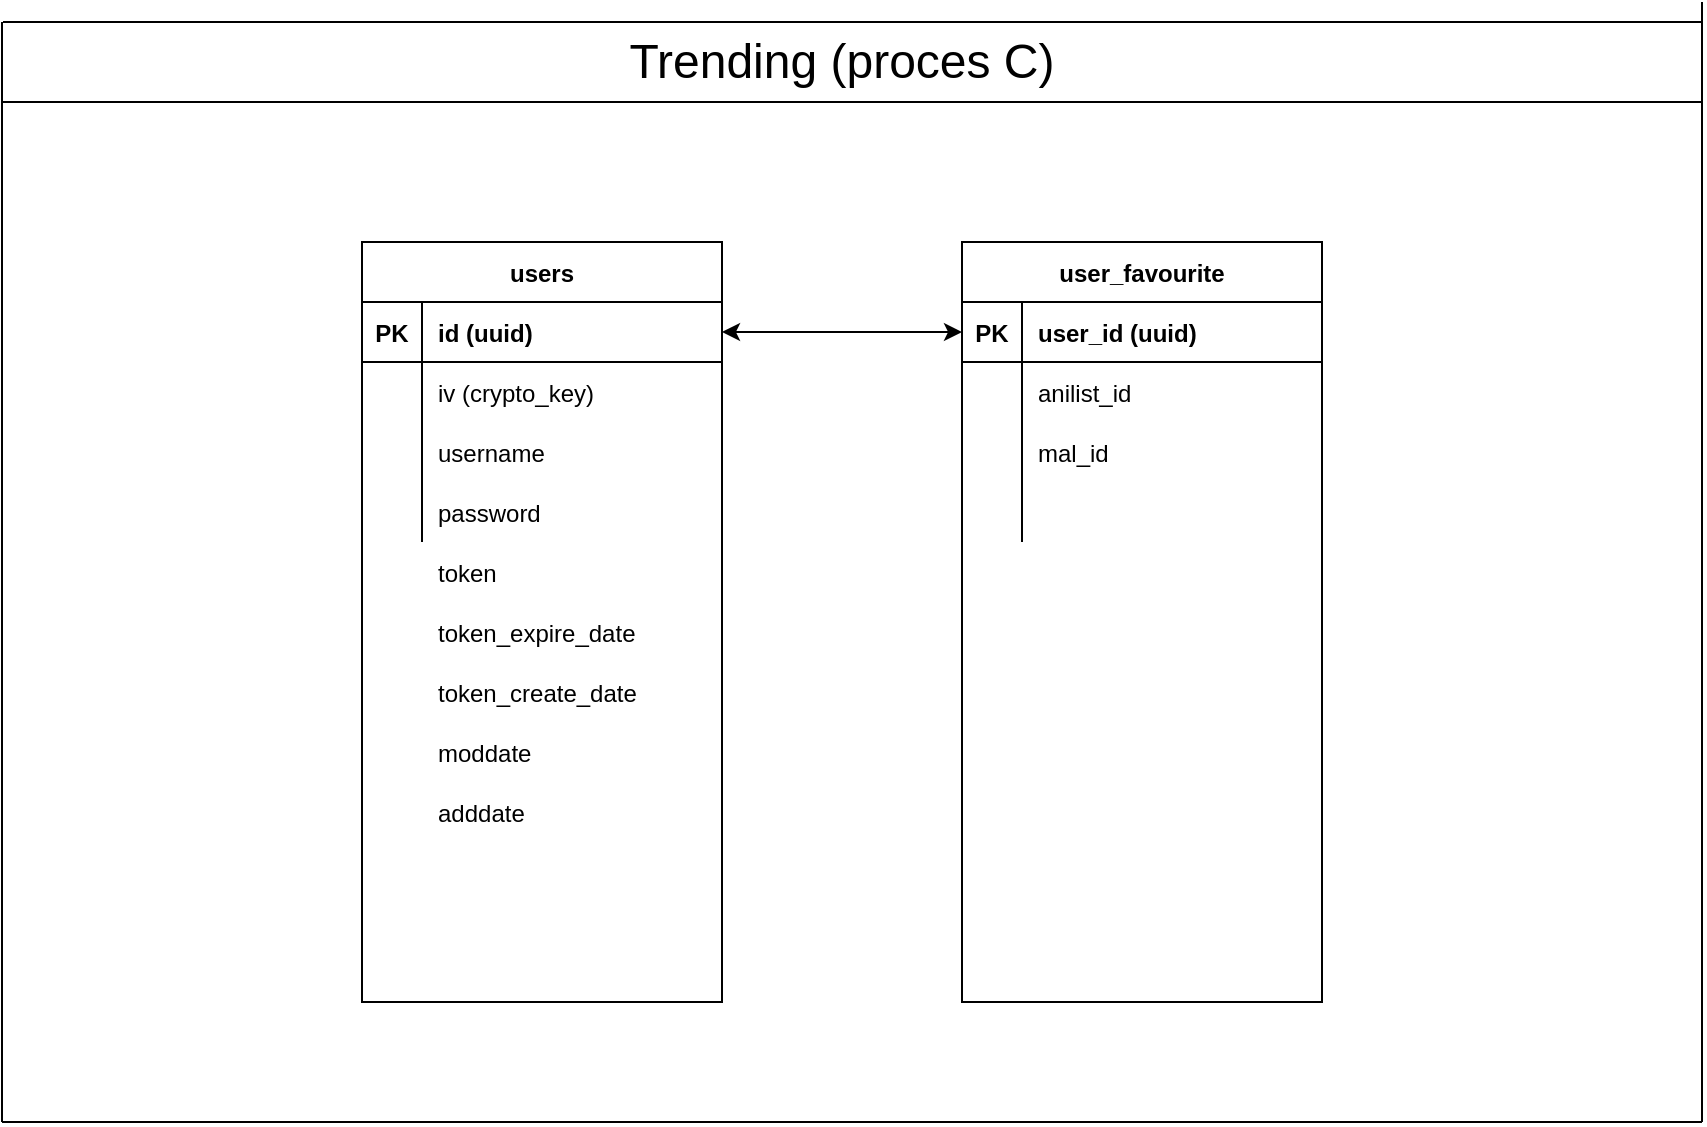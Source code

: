 <mxfile version="13.7.7" type="device"><diagram id="v0Ed7tohOzvEmfULjwWP" name="Page-1"><mxGraphModel dx="4951" dy="2146" grid="1" gridSize="10" guides="1" tooltips="1" connect="1" arrows="1" fold="1" page="1" pageScale="1" pageWidth="827" pageHeight="1169" math="0" shadow="0"><root><mxCell id="0"/><mxCell id="1" parent="0"/><mxCell id="x1NWlPdGHe-1Unt2VoEV-7" value="&lt;font style=&quot;font-size: 24px&quot;&gt;Trending (proces C)&lt;/font&gt;" style="text;html=1;strokeColor=none;fillColor=none;align=center;verticalAlign=middle;whiteSpace=wrap;rounded=0;" vertex="1" parent="1"><mxGeometry x="270" y="140" width="220" height="40" as="geometry"/></mxCell><mxCell id="x1NWlPdGHe-1Unt2VoEV-12" value="" style="endArrow=none;html=1;" edge="1" parent="1"><mxGeometry width="50" height="50" relative="1" as="geometry"><mxPoint x="-40" y="690" as="sourcePoint"/><mxPoint x="-40" y="140" as="targetPoint"/></mxGeometry></mxCell><mxCell id="x1NWlPdGHe-1Unt2VoEV-14" value="" style="endArrow=none;html=1;" edge="1" parent="1"><mxGeometry width="50" height="50" relative="1" as="geometry"><mxPoint x="600.5" y="140" as="sourcePoint"/><mxPoint x="-39.5" y="140" as="targetPoint"/></mxGeometry></mxCell><mxCell id="x1NWlPdGHe-1Unt2VoEV-17" value="" style="endArrow=none;html=1;" edge="1" parent="1"><mxGeometry width="50" height="50" relative="1" as="geometry"><mxPoint x="-39.5" y="180" as="sourcePoint"/><mxPoint x="600.5" y="180" as="targetPoint"/></mxGeometry></mxCell><mxCell id="x1NWlPdGHe-1Unt2VoEV-35" value="" style="endArrow=none;html=1;" edge="1" parent="1"><mxGeometry width="50" height="50" relative="1" as="geometry"><mxPoint x="-40" y="690" as="sourcePoint"/><mxPoint x="810" y="690" as="targetPoint"/></mxGeometry></mxCell><mxCell id="x1NWlPdGHe-1Unt2VoEV-37" value="" style="endArrow=none;html=1;rounded=0;" edge="1" parent="1"><mxGeometry width="50" height="50" relative="1" as="geometry"><mxPoint x="810" y="510" as="sourcePoint"/><mxPoint x="810" y="130" as="targetPoint"/><Array as="points"><mxPoint x="810" y="690"/><mxPoint x="810" y="510"/></Array></mxGeometry></mxCell><mxCell id="x1NWlPdGHe-1Unt2VoEV-39" value="" style="endArrow=none;html=1;rounded=0;" edge="1" parent="1"><mxGeometry width="50" height="50" relative="1" as="geometry"><mxPoint x="810" y="220" as="sourcePoint"/><mxPoint x="600.5" y="140" as="targetPoint"/><Array as="points"><mxPoint x="810" y="140"/></Array></mxGeometry></mxCell><mxCell id="x1NWlPdGHe-1Unt2VoEV-40" value="" style="endArrow=none;html=1;" edge="1" parent="1"><mxGeometry width="50" height="50" relative="1" as="geometry"><mxPoint x="600.5" y="180" as="sourcePoint"/><mxPoint x="810" y="180" as="targetPoint"/></mxGeometry></mxCell><mxCell id="x1NWlPdGHe-1Unt2VoEV-92" value="" style="group" vertex="1" connectable="0" parent="1"><mxGeometry x="140" y="250" width="180" height="380" as="geometry"/></mxCell><mxCell id="x1NWlPdGHe-1Unt2VoEV-56" value="users" style="shape=table;startSize=30;container=1;collapsible=1;childLayout=tableLayout;fixedRows=1;rowLines=0;fontStyle=1;align=center;resizeLast=1;" vertex="1" parent="x1NWlPdGHe-1Unt2VoEV-92"><mxGeometry width="180" height="380" as="geometry"/></mxCell><mxCell id="x1NWlPdGHe-1Unt2VoEV-57" value="" style="shape=partialRectangle;collapsible=0;dropTarget=0;pointerEvents=0;fillColor=none;top=0;left=0;bottom=1;right=0;points=[[0,0.5],[1,0.5]];portConstraint=eastwest;" vertex="1" parent="x1NWlPdGHe-1Unt2VoEV-56"><mxGeometry y="30" width="180" height="30" as="geometry"/></mxCell><mxCell id="x1NWlPdGHe-1Unt2VoEV-58" value="PK" style="shape=partialRectangle;connectable=0;fillColor=none;top=0;left=0;bottom=0;right=0;fontStyle=1;overflow=hidden;" vertex="1" parent="x1NWlPdGHe-1Unt2VoEV-57"><mxGeometry width="30" height="30" as="geometry"/></mxCell><mxCell id="x1NWlPdGHe-1Unt2VoEV-59" value="id (uuid)" style="shape=partialRectangle;connectable=0;fillColor=none;top=0;left=0;bottom=0;right=0;align=left;spacingLeft=6;fontStyle=1;overflow=hidden;" vertex="1" parent="x1NWlPdGHe-1Unt2VoEV-57"><mxGeometry x="30" width="150" height="30" as="geometry"/></mxCell><mxCell id="x1NWlPdGHe-1Unt2VoEV-60" value="" style="shape=partialRectangle;collapsible=0;dropTarget=0;pointerEvents=0;fillColor=none;top=0;left=0;bottom=0;right=0;points=[[0,0.5],[1,0.5]];portConstraint=eastwest;" vertex="1" parent="x1NWlPdGHe-1Unt2VoEV-56"><mxGeometry y="60" width="180" height="30" as="geometry"/></mxCell><mxCell id="x1NWlPdGHe-1Unt2VoEV-61" value="" style="shape=partialRectangle;connectable=0;fillColor=none;top=0;left=0;bottom=0;right=0;editable=1;overflow=hidden;" vertex="1" parent="x1NWlPdGHe-1Unt2VoEV-60"><mxGeometry width="30" height="30" as="geometry"/></mxCell><mxCell id="x1NWlPdGHe-1Unt2VoEV-62" value="iv (crypto_key)" style="shape=partialRectangle;connectable=0;fillColor=none;top=0;left=0;bottom=0;right=0;align=left;spacingLeft=6;overflow=hidden;" vertex="1" parent="x1NWlPdGHe-1Unt2VoEV-60"><mxGeometry x="30" width="150" height="30" as="geometry"/></mxCell><mxCell id="x1NWlPdGHe-1Unt2VoEV-63" value="" style="shape=partialRectangle;collapsible=0;dropTarget=0;pointerEvents=0;fillColor=none;top=0;left=0;bottom=0;right=0;points=[[0,0.5],[1,0.5]];portConstraint=eastwest;" vertex="1" parent="x1NWlPdGHe-1Unt2VoEV-56"><mxGeometry y="90" width="180" height="30" as="geometry"/></mxCell><mxCell id="x1NWlPdGHe-1Unt2VoEV-64" value="" style="shape=partialRectangle;connectable=0;fillColor=none;top=0;left=0;bottom=0;right=0;editable=1;overflow=hidden;" vertex="1" parent="x1NWlPdGHe-1Unt2VoEV-63"><mxGeometry width="30" height="30" as="geometry"/></mxCell><mxCell id="x1NWlPdGHe-1Unt2VoEV-65" value="username" style="shape=partialRectangle;connectable=0;fillColor=none;top=0;left=0;bottom=0;right=0;align=left;spacingLeft=6;overflow=hidden;" vertex="1" parent="x1NWlPdGHe-1Unt2VoEV-63"><mxGeometry x="30" width="150" height="30" as="geometry"/></mxCell><mxCell id="x1NWlPdGHe-1Unt2VoEV-66" value="" style="shape=partialRectangle;collapsible=0;dropTarget=0;pointerEvents=0;fillColor=none;top=0;left=0;bottom=0;right=0;points=[[0,0.5],[1,0.5]];portConstraint=eastwest;" vertex="1" parent="x1NWlPdGHe-1Unt2VoEV-56"><mxGeometry y="120" width="180" height="30" as="geometry"/></mxCell><mxCell id="x1NWlPdGHe-1Unt2VoEV-67" value="" style="shape=partialRectangle;connectable=0;fillColor=none;top=0;left=0;bottom=0;right=0;editable=1;overflow=hidden;" vertex="1" parent="x1NWlPdGHe-1Unt2VoEV-66"><mxGeometry width="30" height="30" as="geometry"/></mxCell><mxCell id="x1NWlPdGHe-1Unt2VoEV-68" value="password" style="shape=partialRectangle;connectable=0;fillColor=none;top=0;left=0;bottom=0;right=0;align=left;spacingLeft=6;overflow=hidden;" vertex="1" parent="x1NWlPdGHe-1Unt2VoEV-66"><mxGeometry x="30" width="150" height="30" as="geometry"/></mxCell><mxCell id="x1NWlPdGHe-1Unt2VoEV-73" value="token" style="shape=partialRectangle;connectable=0;fillColor=none;top=0;left=0;bottom=0;right=0;align=left;spacingLeft=6;overflow=hidden;" vertex="1" parent="x1NWlPdGHe-1Unt2VoEV-92"><mxGeometry x="30" y="150" width="150" height="30" as="geometry"/></mxCell><mxCell id="x1NWlPdGHe-1Unt2VoEV-74" value="token_expire_date" style="shape=partialRectangle;connectable=0;fillColor=none;top=0;left=0;bottom=0;right=0;align=left;spacingLeft=6;overflow=hidden;" vertex="1" parent="x1NWlPdGHe-1Unt2VoEV-92"><mxGeometry x="30" y="180" width="150" height="30" as="geometry"/></mxCell><mxCell id="x1NWlPdGHe-1Unt2VoEV-75" value="token_create_date" style="shape=partialRectangle;connectable=0;fillColor=none;top=0;left=0;bottom=0;right=0;align=left;spacingLeft=6;overflow=hidden;" vertex="1" parent="x1NWlPdGHe-1Unt2VoEV-92"><mxGeometry x="30" y="210" width="150" height="30" as="geometry"/></mxCell><mxCell id="x1NWlPdGHe-1Unt2VoEV-76" value="moddate" style="shape=partialRectangle;connectable=0;fillColor=none;top=0;left=0;bottom=0;right=0;align=left;spacingLeft=6;overflow=hidden;" vertex="1" parent="x1NWlPdGHe-1Unt2VoEV-92"><mxGeometry x="30" y="240" width="150" height="30" as="geometry"/></mxCell><mxCell id="x1NWlPdGHe-1Unt2VoEV-77" value="adddate" style="shape=partialRectangle;connectable=0;fillColor=none;top=0;left=0;bottom=0;right=0;align=left;spacingLeft=6;overflow=hidden;" vertex="1" parent="x1NWlPdGHe-1Unt2VoEV-92"><mxGeometry x="30" y="270" width="150" height="30" as="geometry"/></mxCell><mxCell id="x1NWlPdGHe-1Unt2VoEV-106" value="" style="endArrow=classic;startArrow=classic;html=1;entryX=0;entryY=0.5;entryDx=0;entryDy=0;exitX=1;exitY=0.5;exitDx=0;exitDy=0;" edge="1" parent="1" source="x1NWlPdGHe-1Unt2VoEV-57" target="x1NWlPdGHe-1Unt2VoEV-94"><mxGeometry width="50" height="50" relative="1" as="geometry"><mxPoint x="420" y="410" as="sourcePoint"/><mxPoint x="470" y="360" as="targetPoint"/></mxGeometry></mxCell><mxCell id="x1NWlPdGHe-1Unt2VoEV-93" value="user_favourite" style="shape=table;startSize=30;container=1;collapsible=1;childLayout=tableLayout;fixedRows=1;rowLines=0;fontStyle=1;align=center;resizeLast=1;" vertex="1" parent="1"><mxGeometry x="440" y="250" width="180" height="380" as="geometry"/></mxCell><mxCell id="x1NWlPdGHe-1Unt2VoEV-94" value="" style="shape=partialRectangle;collapsible=0;dropTarget=0;pointerEvents=0;fillColor=none;top=0;left=0;bottom=1;right=0;points=[[0,0.5],[1,0.5]];portConstraint=eastwest;" vertex="1" parent="x1NWlPdGHe-1Unt2VoEV-93"><mxGeometry y="30" width="180" height="30" as="geometry"/></mxCell><mxCell id="x1NWlPdGHe-1Unt2VoEV-95" value="PK" style="shape=partialRectangle;connectable=0;fillColor=none;top=0;left=0;bottom=0;right=0;fontStyle=1;overflow=hidden;" vertex="1" parent="x1NWlPdGHe-1Unt2VoEV-94"><mxGeometry width="30" height="30" as="geometry"/></mxCell><mxCell id="x1NWlPdGHe-1Unt2VoEV-96" value="user_id (uuid)" style="shape=partialRectangle;connectable=0;fillColor=none;top=0;left=0;bottom=0;right=0;align=left;spacingLeft=6;fontStyle=1;overflow=hidden;" vertex="1" parent="x1NWlPdGHe-1Unt2VoEV-94"><mxGeometry x="30" width="150" height="30" as="geometry"/></mxCell><mxCell id="x1NWlPdGHe-1Unt2VoEV-97" value="" style="shape=partialRectangle;collapsible=0;dropTarget=0;pointerEvents=0;fillColor=none;top=0;left=0;bottom=0;right=0;points=[[0,0.5],[1,0.5]];portConstraint=eastwest;" vertex="1" parent="x1NWlPdGHe-1Unt2VoEV-93"><mxGeometry y="60" width="180" height="30" as="geometry"/></mxCell><mxCell id="x1NWlPdGHe-1Unt2VoEV-98" value="" style="shape=partialRectangle;connectable=0;fillColor=none;top=0;left=0;bottom=0;right=0;editable=1;overflow=hidden;" vertex="1" parent="x1NWlPdGHe-1Unt2VoEV-97"><mxGeometry width="30" height="30" as="geometry"/></mxCell><mxCell id="x1NWlPdGHe-1Unt2VoEV-99" value="anilist_id" style="shape=partialRectangle;connectable=0;fillColor=none;top=0;left=0;bottom=0;right=0;align=left;spacingLeft=6;overflow=hidden;" vertex="1" parent="x1NWlPdGHe-1Unt2VoEV-97"><mxGeometry x="30" width="150" height="30" as="geometry"/></mxCell><mxCell id="x1NWlPdGHe-1Unt2VoEV-100" value="" style="shape=partialRectangle;collapsible=0;dropTarget=0;pointerEvents=0;fillColor=none;top=0;left=0;bottom=0;right=0;points=[[0,0.5],[1,0.5]];portConstraint=eastwest;" vertex="1" parent="x1NWlPdGHe-1Unt2VoEV-93"><mxGeometry y="90" width="180" height="30" as="geometry"/></mxCell><mxCell id="x1NWlPdGHe-1Unt2VoEV-101" value="" style="shape=partialRectangle;connectable=0;fillColor=none;top=0;left=0;bottom=0;right=0;editable=1;overflow=hidden;" vertex="1" parent="x1NWlPdGHe-1Unt2VoEV-100"><mxGeometry width="30" height="30" as="geometry"/></mxCell><mxCell id="x1NWlPdGHe-1Unt2VoEV-102" value="mal_id" style="shape=partialRectangle;connectable=0;fillColor=none;top=0;left=0;bottom=0;right=0;align=left;spacingLeft=6;overflow=hidden;" vertex="1" parent="x1NWlPdGHe-1Unt2VoEV-100"><mxGeometry x="30" width="150" height="30" as="geometry"/></mxCell><mxCell id="x1NWlPdGHe-1Unt2VoEV-103" value="" style="shape=partialRectangle;collapsible=0;dropTarget=0;pointerEvents=0;fillColor=none;top=0;left=0;bottom=0;right=0;points=[[0,0.5],[1,0.5]];portConstraint=eastwest;" vertex="1" parent="x1NWlPdGHe-1Unt2VoEV-93"><mxGeometry y="120" width="180" height="30" as="geometry"/></mxCell><mxCell id="x1NWlPdGHe-1Unt2VoEV-104" value="" style="shape=partialRectangle;connectable=0;fillColor=none;top=0;left=0;bottom=0;right=0;editable=1;overflow=hidden;" vertex="1" parent="x1NWlPdGHe-1Unt2VoEV-103"><mxGeometry width="30" height="30" as="geometry"/></mxCell><mxCell id="x1NWlPdGHe-1Unt2VoEV-105" value="" style="shape=partialRectangle;connectable=0;fillColor=none;top=0;left=0;bottom=0;right=0;align=left;spacingLeft=6;overflow=hidden;" vertex="1" parent="x1NWlPdGHe-1Unt2VoEV-103"><mxGeometry x="30" width="150" height="30" as="geometry"/></mxCell></root></mxGraphModel></diagram></mxfile>
